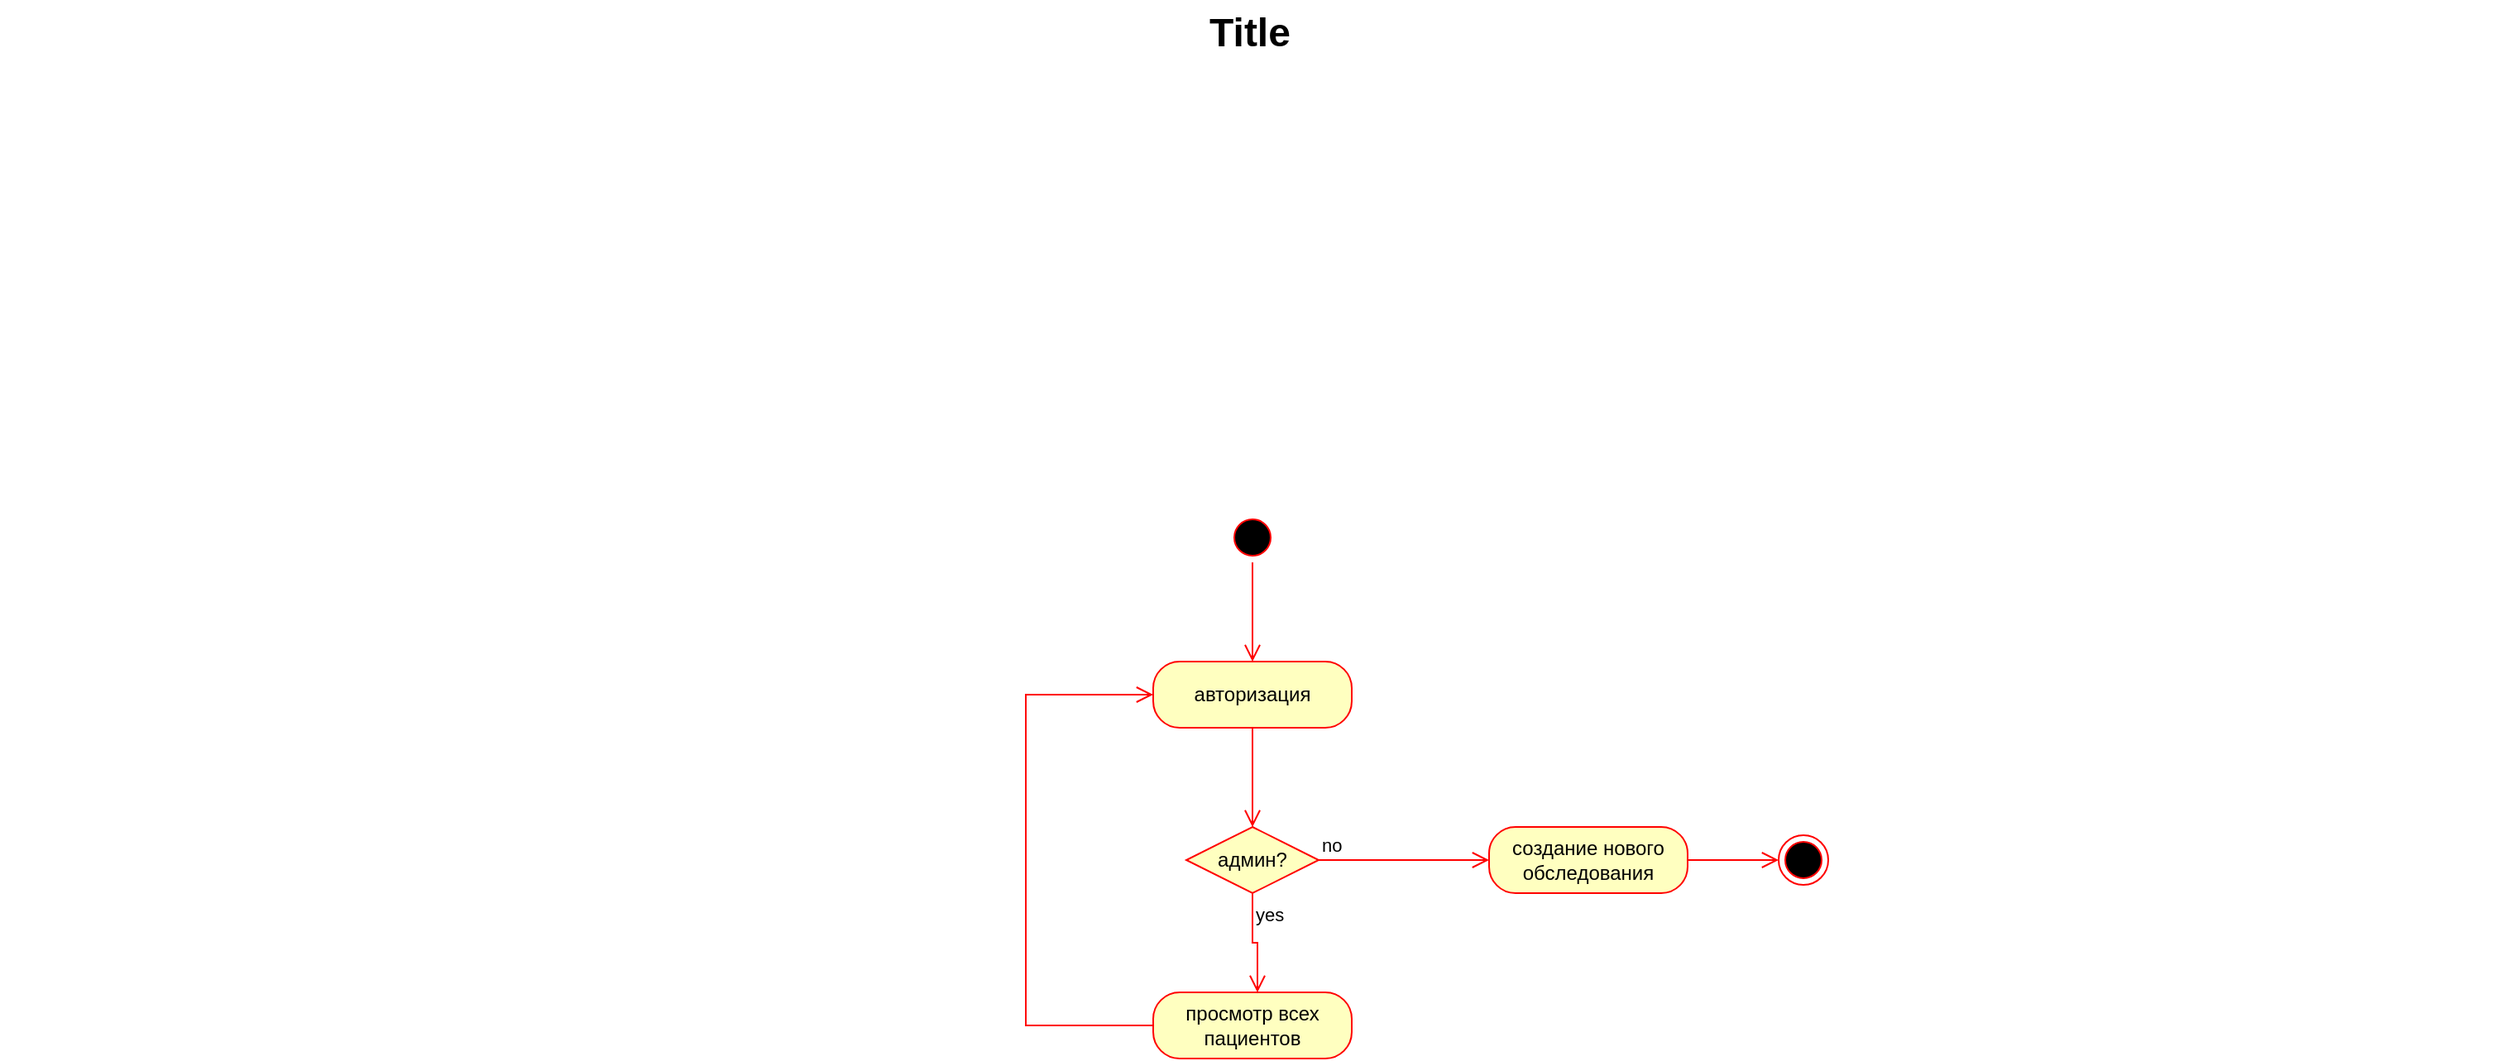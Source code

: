 <mxfile version="15.8.3" type="github">
  <diagram name="Page-1" id="929967ad-93f9-6ef4-fab6-5d389245f69c">
    <mxGraphModel dx="652" dy="423" grid="1" gridSize="10" guides="1" tooltips="1" connect="1" arrows="1" fold="1" page="1" pageScale="1.5" pageWidth="1169" pageHeight="826" background="none" math="0" shadow="0">
      <root>
        <mxCell id="0" style=";html=1;" />
        <mxCell id="1" style=";html=1;" parent="0" />
        <mxCell id="1672d66443f91eb5-23" value="Title" style="text;strokeColor=none;fillColor=none;html=1;fontSize=24;fontStyle=1;verticalAlign=middle;align=center;" parent="1" vertex="1">
          <mxGeometry x="120" y="40" width="1510" height="40" as="geometry" />
        </mxCell>
        <mxCell id="oPUPJiNRS5jTGX7jdNUi-1" value="" style="ellipse;html=1;shape=startState;fillColor=#000000;strokeColor=#ff0000;" vertex="1" parent="1">
          <mxGeometry x="862" y="350" width="30" height="30" as="geometry" />
        </mxCell>
        <mxCell id="oPUPJiNRS5jTGX7jdNUi-2" value="" style="edgeStyle=orthogonalEdgeStyle;html=1;verticalAlign=bottom;endArrow=open;endSize=8;strokeColor=#ff0000;rounded=0;" edge="1" source="oPUPJiNRS5jTGX7jdNUi-1" parent="1">
          <mxGeometry relative="1" as="geometry">
            <mxPoint x="877" y="440" as="targetPoint" />
          </mxGeometry>
        </mxCell>
        <mxCell id="oPUPJiNRS5jTGX7jdNUi-3" value="авторизация" style="rounded=1;whiteSpace=wrap;html=1;arcSize=40;fontColor=#000000;fillColor=#ffffc0;strokeColor=#ff0000;" vertex="1" parent="1">
          <mxGeometry x="817" y="440" width="120" height="40" as="geometry" />
        </mxCell>
        <mxCell id="oPUPJiNRS5jTGX7jdNUi-4" value="" style="edgeStyle=orthogonalEdgeStyle;html=1;verticalAlign=bottom;endArrow=open;endSize=8;strokeColor=#ff0000;rounded=0;" edge="1" source="oPUPJiNRS5jTGX7jdNUi-3" parent="1">
          <mxGeometry relative="1" as="geometry">
            <mxPoint x="877" y="540" as="targetPoint" />
          </mxGeometry>
        </mxCell>
        <mxCell id="oPUPJiNRS5jTGX7jdNUi-5" value="админ?" style="rhombus;whiteSpace=wrap;html=1;fillColor=#ffffc0;strokeColor=#ff0000;" vertex="1" parent="1">
          <mxGeometry x="837" y="540" width="80" height="40" as="geometry" />
        </mxCell>
        <mxCell id="oPUPJiNRS5jTGX7jdNUi-6" value="no" style="edgeStyle=orthogonalEdgeStyle;html=1;align=left;verticalAlign=bottom;endArrow=open;endSize=8;strokeColor=#ff0000;rounded=0;" edge="1" source="oPUPJiNRS5jTGX7jdNUi-5" parent="1">
          <mxGeometry x="-1" relative="1" as="geometry">
            <mxPoint x="1020" y="560" as="targetPoint" />
          </mxGeometry>
        </mxCell>
        <mxCell id="oPUPJiNRS5jTGX7jdNUi-7" value="yes" style="edgeStyle=orthogonalEdgeStyle;html=1;align=left;verticalAlign=top;endArrow=open;endSize=8;strokeColor=#ff0000;rounded=0;" edge="1" source="oPUPJiNRS5jTGX7jdNUi-5" parent="1">
          <mxGeometry x="-1" relative="1" as="geometry">
            <mxPoint x="880" y="640" as="targetPoint" />
            <Array as="points">
              <mxPoint x="877" y="610" />
              <mxPoint x="880" y="610" />
            </Array>
          </mxGeometry>
        </mxCell>
        <mxCell id="oPUPJiNRS5jTGX7jdNUi-8" value="просмотр всех пациентов" style="rounded=1;whiteSpace=wrap;html=1;arcSize=40;fontColor=#000000;fillColor=#ffffc0;strokeColor=#ff0000;" vertex="1" parent="1">
          <mxGeometry x="817" y="640" width="120" height="40" as="geometry" />
        </mxCell>
        <mxCell id="oPUPJiNRS5jTGX7jdNUi-9" value="" style="edgeStyle=orthogonalEdgeStyle;html=1;verticalAlign=bottom;endArrow=open;endSize=8;strokeColor=#ff0000;rounded=0;entryX=0;entryY=0.5;entryDx=0;entryDy=0;" edge="1" source="oPUPJiNRS5jTGX7jdNUi-8" parent="1" target="oPUPJiNRS5jTGX7jdNUi-3">
          <mxGeometry relative="1" as="geometry">
            <mxPoint x="880" y="730" as="targetPoint" />
            <Array as="points">
              <mxPoint x="740" y="660" />
              <mxPoint x="740" y="460" />
            </Array>
          </mxGeometry>
        </mxCell>
        <mxCell id="oPUPJiNRS5jTGX7jdNUi-10" value="создание нового обследования" style="rounded=1;whiteSpace=wrap;html=1;arcSize=40;fontColor=#000000;fillColor=#ffffc0;strokeColor=#ff0000;" vertex="1" parent="1">
          <mxGeometry x="1020" y="540" width="120" height="40" as="geometry" />
        </mxCell>
        <mxCell id="oPUPJiNRS5jTGX7jdNUi-11" value="" style="edgeStyle=orthogonalEdgeStyle;html=1;verticalAlign=bottom;endArrow=open;endSize=8;strokeColor=#ff0000;rounded=0;exitX=1;exitY=0.5;exitDx=0;exitDy=0;" edge="1" source="oPUPJiNRS5jTGX7jdNUi-10" parent="1" target="oPUPJiNRS5jTGX7jdNUi-12">
          <mxGeometry relative="1" as="geometry">
            <mxPoint x="1210" y="560" as="targetPoint" />
            <Array as="points">
              <mxPoint x="1170" y="560" />
              <mxPoint x="1170" y="560" />
            </Array>
          </mxGeometry>
        </mxCell>
        <mxCell id="oPUPJiNRS5jTGX7jdNUi-12" value="" style="ellipse;html=1;shape=endState;fillColor=#000000;strokeColor=#ff0000;" vertex="1" parent="1">
          <mxGeometry x="1195.0" y="545" width="30" height="30" as="geometry" />
        </mxCell>
      </root>
    </mxGraphModel>
  </diagram>
</mxfile>
